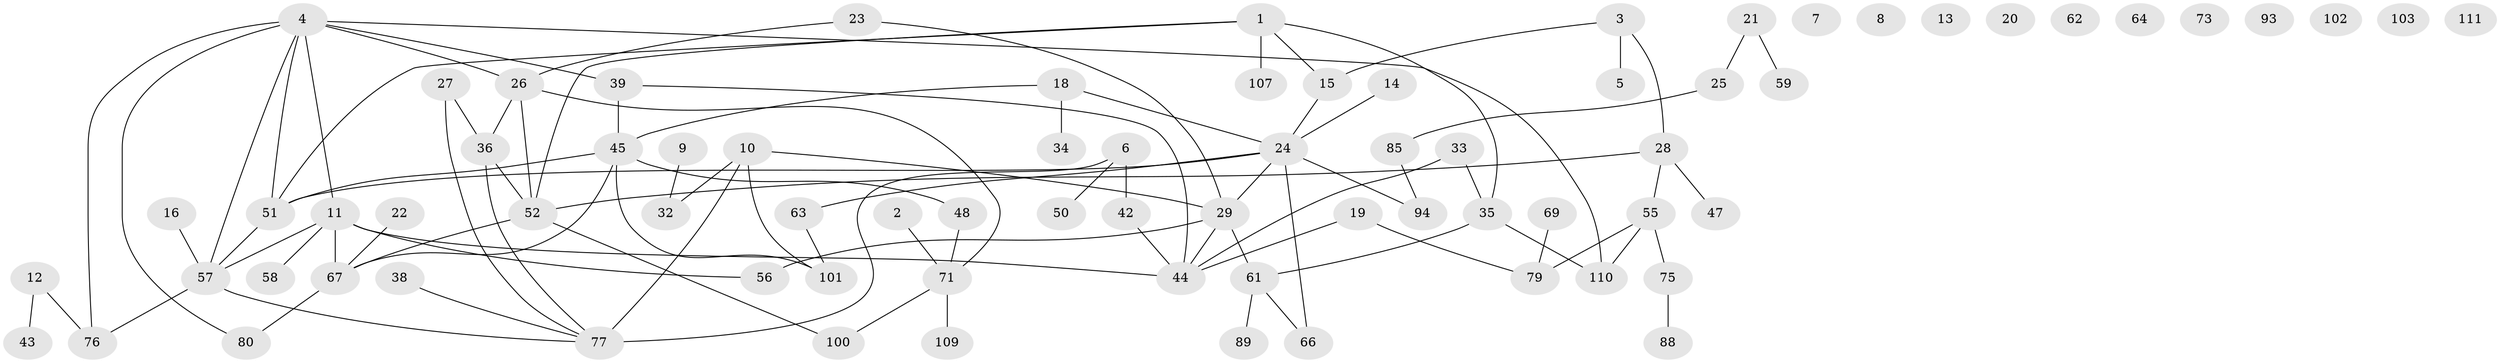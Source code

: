 // Generated by graph-tools (version 1.1) at 2025/23/03/03/25 07:23:26]
// undirected, 76 vertices, 94 edges
graph export_dot {
graph [start="1"]
  node [color=gray90,style=filled];
  1 [super="+60"];
  2;
  3 [super="+49"];
  4 [super="+99"];
  5;
  6 [super="+105"];
  7 [super="+17"];
  8;
  9 [super="+106"];
  10 [super="+31"];
  11 [super="+91"];
  12 [super="+37"];
  13;
  14;
  15 [super="+30"];
  16;
  18 [super="+53"];
  19;
  20;
  21;
  22;
  23 [super="+82"];
  24 [super="+40"];
  25 [super="+72"];
  26;
  27;
  28;
  29 [super="+97"];
  32 [super="+41"];
  33;
  34 [super="+70"];
  35 [super="+98"];
  36 [super="+96"];
  38;
  39;
  42;
  43;
  44 [super="+46"];
  45 [super="+84"];
  47 [super="+68"];
  48;
  50;
  51 [super="+65"];
  52 [super="+54"];
  55 [super="+83"];
  56 [super="+90"];
  57 [super="+74"];
  58;
  59;
  61 [super="+86"];
  62;
  63;
  64;
  66;
  67 [super="+78"];
  69;
  71 [super="+104"];
  73;
  75;
  76 [super="+81"];
  77 [super="+92"];
  79 [super="+87"];
  80;
  85;
  88 [super="+95"];
  89;
  93;
  94;
  100;
  101 [super="+108"];
  102;
  103;
  107;
  109;
  110;
  111;
  1 -- 52;
  1 -- 107;
  1 -- 15;
  1 -- 51;
  1 -- 35;
  2 -- 71;
  3 -- 28;
  3 -- 5;
  3 -- 15;
  4 -- 80;
  4 -- 51;
  4 -- 39;
  4 -- 26;
  4 -- 11;
  4 -- 110;
  4 -- 57;
  4 -- 76;
  6 -- 42;
  6 -- 77;
  6 -- 50;
  9 -- 32;
  10 -- 29;
  10 -- 32;
  10 -- 77 [weight=3];
  10 -- 101;
  11 -- 58;
  11 -- 67;
  11 -- 56;
  11 -- 57;
  11 -- 44;
  12 -- 43;
  12 -- 76;
  14 -- 24;
  15 -- 24;
  16 -- 57;
  18 -- 45;
  18 -- 24;
  18 -- 34;
  19 -- 79;
  19 -- 44;
  21 -- 25;
  21 -- 59;
  22 -- 67;
  23 -- 26;
  23 -- 29;
  24 -- 29;
  24 -- 63;
  24 -- 66;
  24 -- 51;
  24 -- 94;
  25 -- 85;
  26 -- 52;
  26 -- 71;
  26 -- 36;
  27 -- 77;
  27 -- 36;
  28 -- 47;
  28 -- 52;
  28 -- 55;
  29 -- 56;
  29 -- 61;
  29 -- 44;
  33 -- 44;
  33 -- 35;
  35 -- 110;
  35 -- 61;
  36 -- 77;
  36 -- 52;
  38 -- 77;
  39 -- 45;
  39 -- 44;
  42 -- 44;
  45 -- 48;
  45 -- 51;
  45 -- 67;
  45 -- 101;
  48 -- 71;
  51 -- 57;
  52 -- 67;
  52 -- 100;
  55 -- 75;
  55 -- 110;
  55 -- 79;
  57 -- 76;
  57 -- 77;
  61 -- 66;
  61 -- 89;
  63 -- 101;
  67 -- 80;
  69 -- 79;
  71 -- 100;
  71 -- 109;
  75 -- 88;
  85 -- 94;
}

